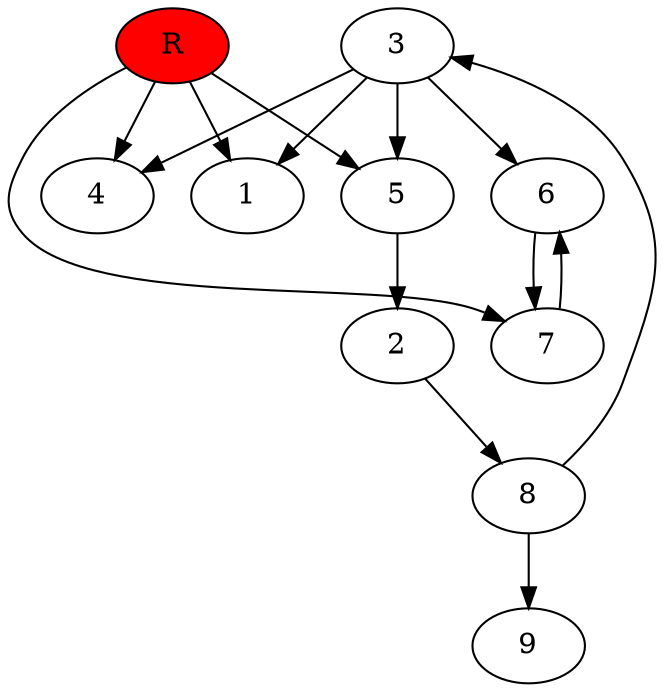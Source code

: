 digraph prb47645 {
	1
	2
	3
	4
	5
	6
	7
	8
	R [fillcolor="#ff0000" style=filled]
	2 -> 8
	3 -> 1
	3 -> 4
	3 -> 5
	3 -> 6
	5 -> 2
	6 -> 7
	7 -> 6
	8 -> 3
	8 -> 9
	R -> 1
	R -> 4
	R -> 5
	R -> 7
}
